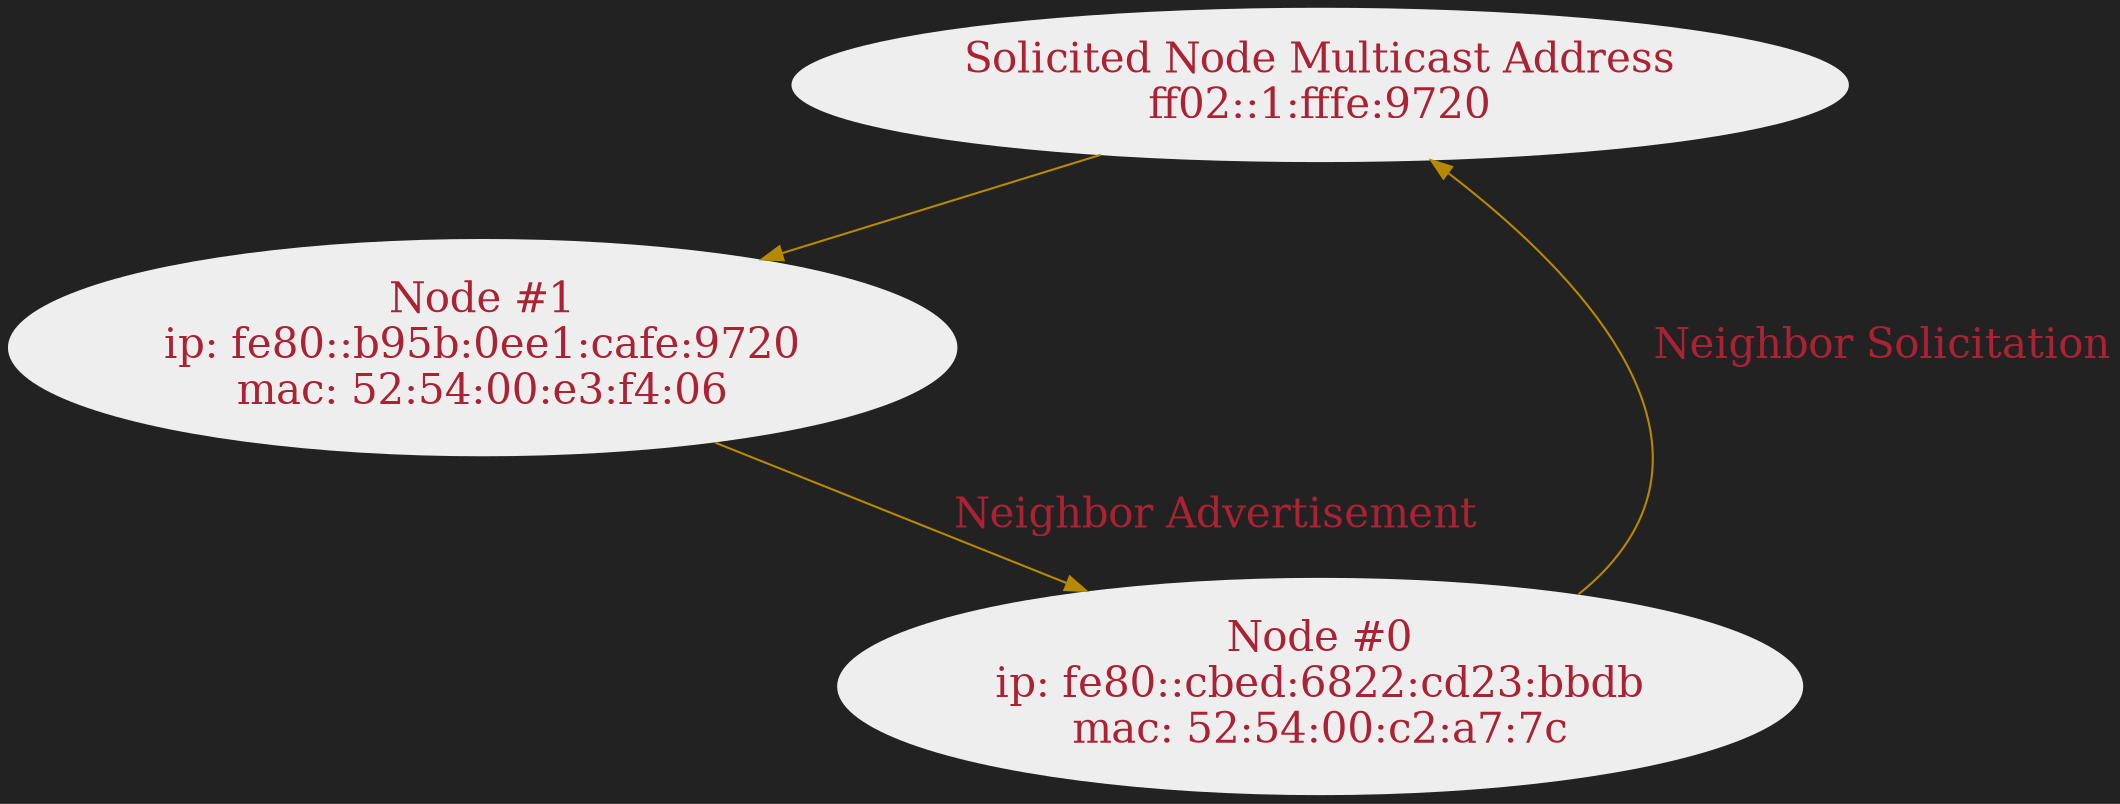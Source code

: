 digraph ARN {
    compound=true
    splines=true
    nodesep=4
    color=none
    fontcolor="#aa2233"
    fontsize=20
    bgcolor="#222222"
    edge[color="#b58900", fontcolor="#aa2233", fontsize=20]
    node[fontcolor="#aa2233", fontsize=20]
    solicited_node[
        label="Solicited Node Multicast Address\nff02::1:fffe:9720"
        color="#eeeeee"
        style=filled
    ]
    node0[
        label="Node #0\nip: fe80::cbed:6822:cd23:bbdb\nmac: 52:54:00:c2:a7:7c"
        style=filled
        color=none
        fillcolor="#eeeeee"
    ]
    node1[
        label="Node #1\nip: fe80::b95b:0ee1:cafe:9720\nmac: 52:54:00:e3:f4:06"
        style=filled
        color=none
        fillcolor="#eeeeee"
    ]
    node0 -> solicited_node[label="Neighbor Solicitation"]
    solicited_node -> node1
    node1 ->node0[label="Neighbor Advertisement"]
}
